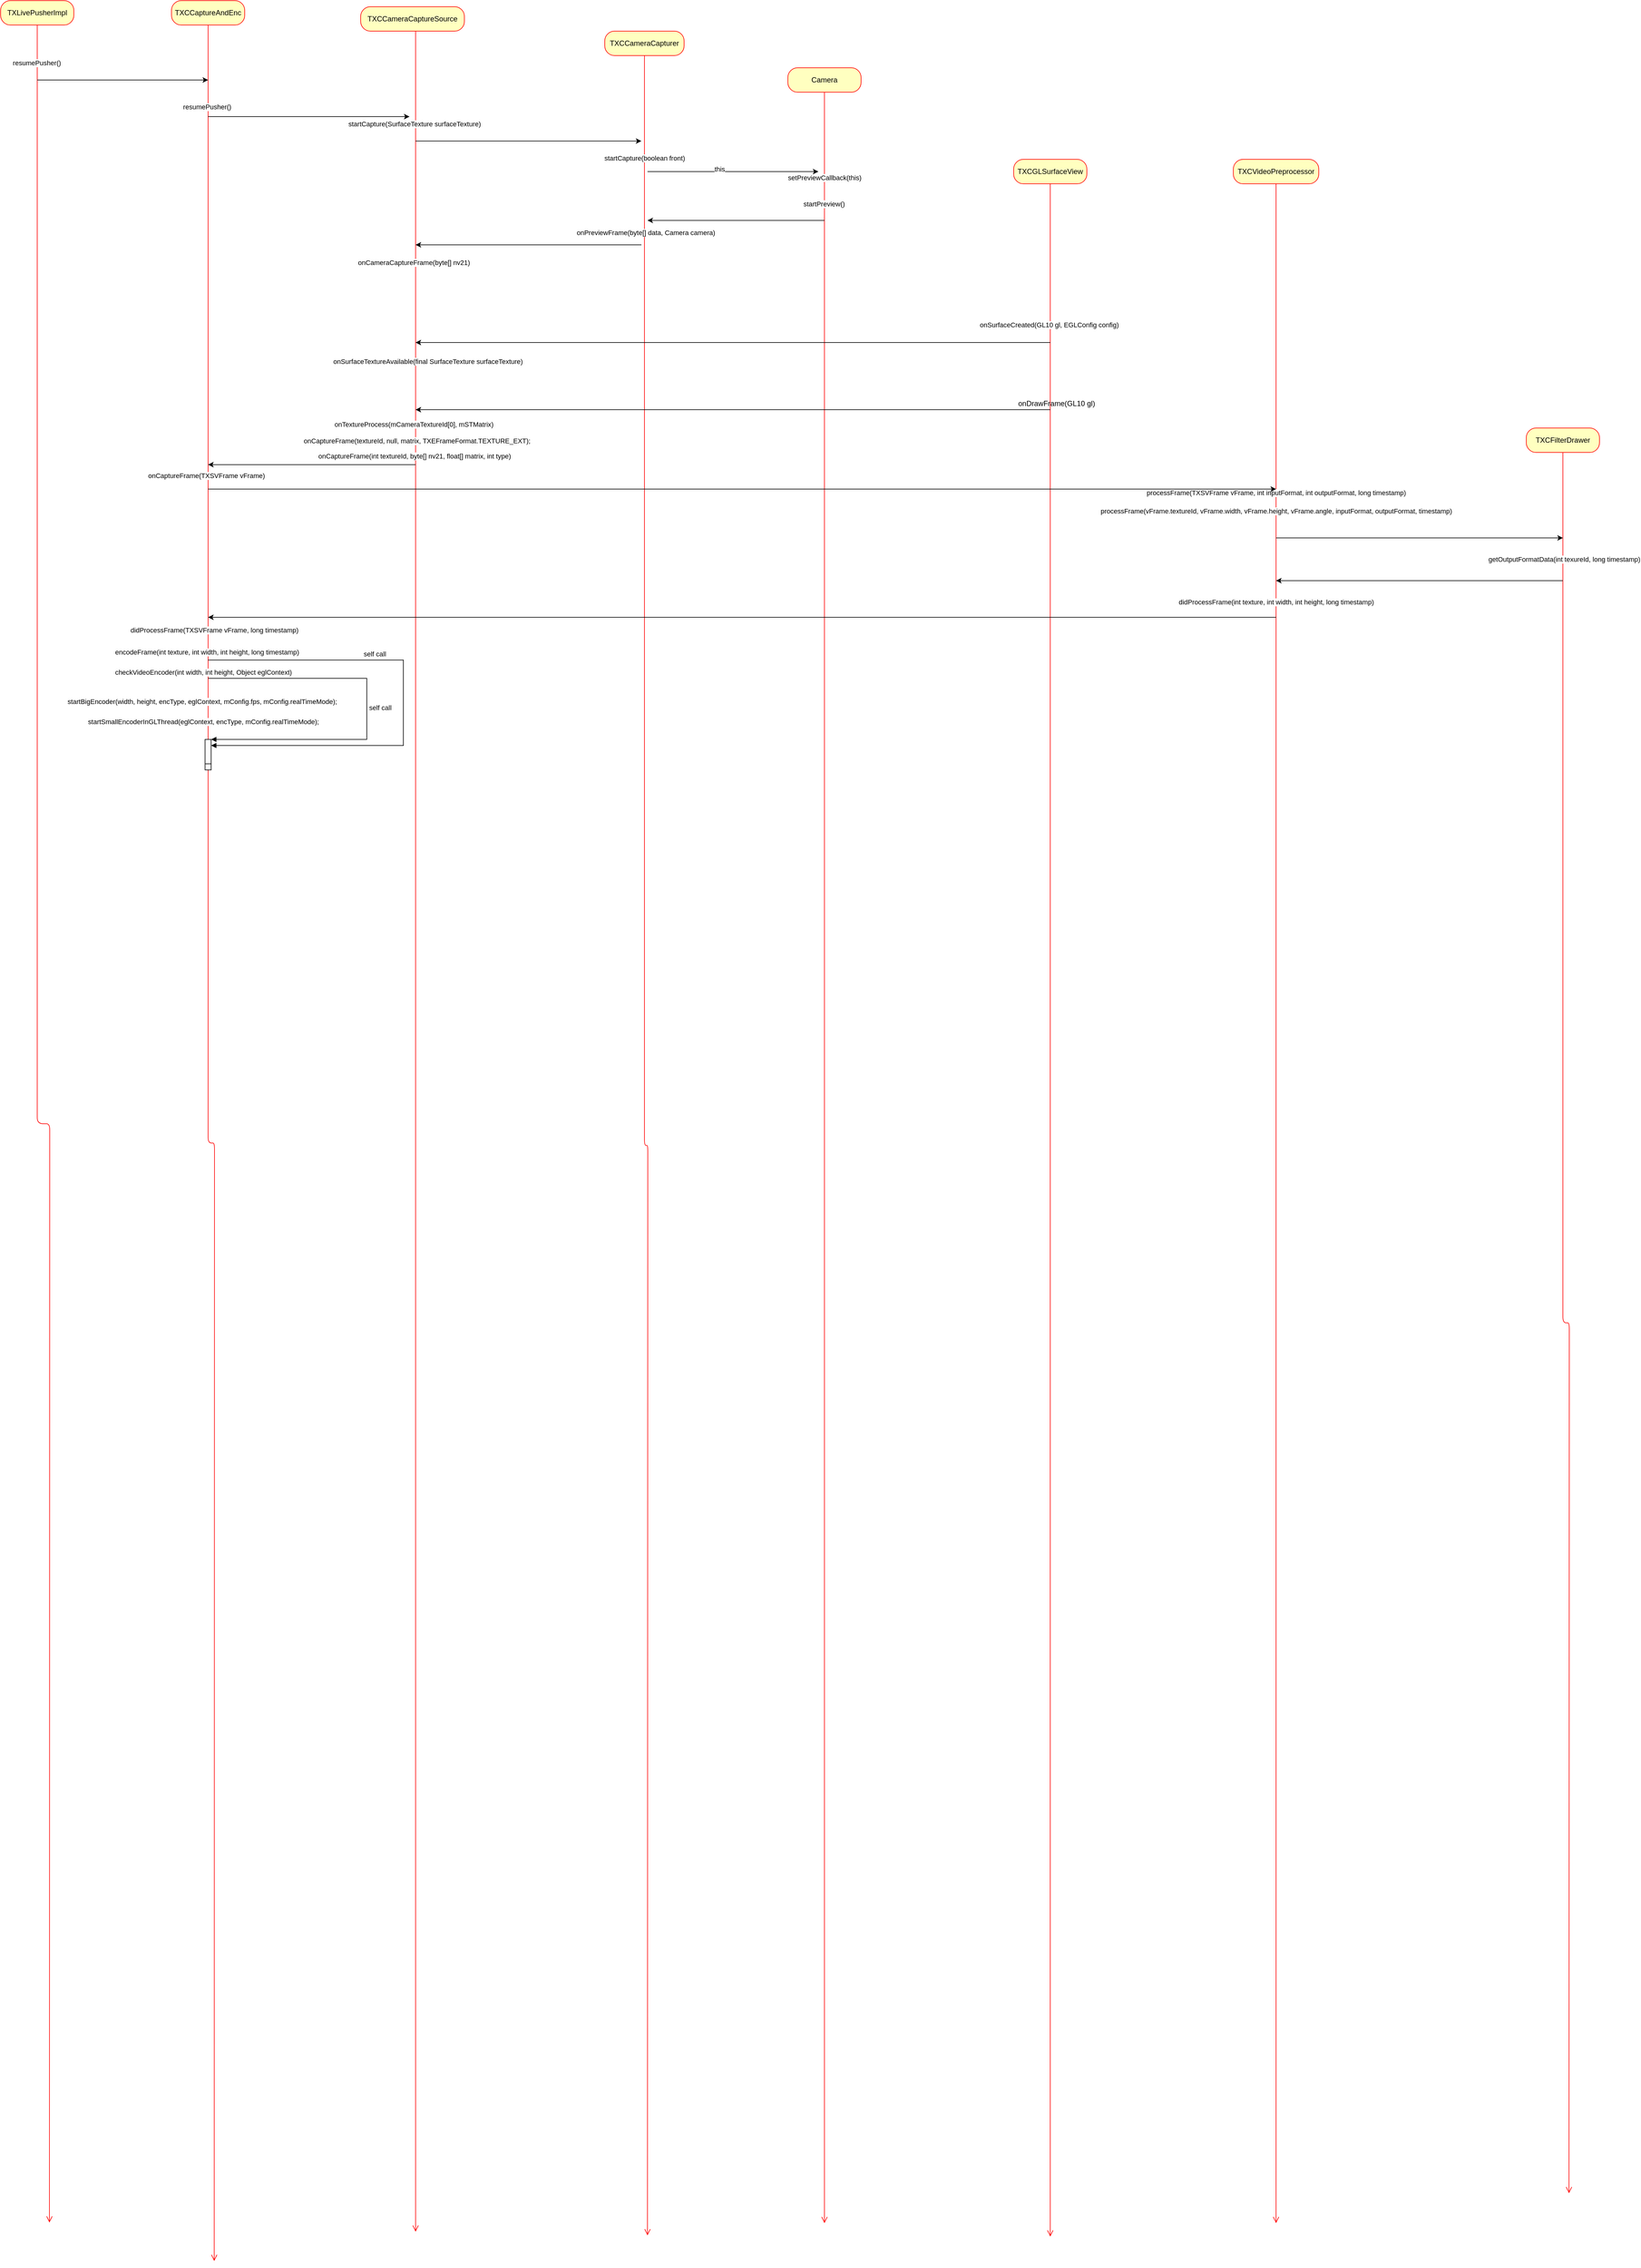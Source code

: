 <mxfile version="14.9.5" type="github">
  <diagram id="Hhq6TgvwZiD23uWVVZfH" name="Page-1">
    <mxGraphModel dx="3720" dy="2300" grid="1" gridSize="10" guides="1" tooltips="1" connect="1" arrows="1" fold="1" page="1" pageScale="1" pageWidth="827" pageHeight="1169" math="0" shadow="0">
      <root>
        <mxCell id="0" />
        <mxCell id="1" parent="0" />
        <mxCell id="WMnNzlg43lZmWvhndhF3-1" value="TXLivePusherImpl" style="rounded=1;whiteSpace=wrap;html=1;arcSize=40;fontColor=#000000;fillColor=#ffffc0;strokeColor=#ff0000;" vertex="1" parent="1">
          <mxGeometry x="-1540" y="-970" width="120" height="40" as="geometry" />
        </mxCell>
        <mxCell id="WMnNzlg43lZmWvhndhF3-2" value="" style="edgeStyle=orthogonalEdgeStyle;html=1;verticalAlign=bottom;endArrow=open;endSize=8;strokeColor=#ff0000;" edge="1" source="WMnNzlg43lZmWvhndhF3-1" parent="1">
          <mxGeometry relative="1" as="geometry">
            <mxPoint x="-1460" y="2669" as="targetPoint" />
          </mxGeometry>
        </mxCell>
        <mxCell id="WMnNzlg43lZmWvhndhF3-4" value="&lt;pre style=&quot;background-color: #2b2b2b ; color: #a9b7c6 ; font-family: &amp;#34;menlo&amp;#34; , monospace ; font-size: 11.3pt&quot;&gt;&lt;br&gt;&lt;/pre&gt;" style="edgeLabel;html=1;align=center;verticalAlign=middle;resizable=0;points=[];" vertex="1" connectable="0" parent="WMnNzlg43lZmWvhndhF3-2">
          <mxGeometry x="-0.964" y="-1" relative="1" as="geometry">
            <mxPoint as="offset" />
          </mxGeometry>
        </mxCell>
        <mxCell id="WMnNzlg43lZmWvhndhF3-12" value="resumePusher()" style="edgeLabel;html=1;align=center;verticalAlign=middle;resizable=0;points=[];" vertex="1" connectable="0" parent="WMnNzlg43lZmWvhndhF3-2">
          <mxGeometry x="-0.966" y="-1" relative="1" as="geometry">
            <mxPoint as="offset" />
          </mxGeometry>
        </mxCell>
        <mxCell id="WMnNzlg43lZmWvhndhF3-5" value="TXCCameraCaptureSource" style="rounded=1;whiteSpace=wrap;html=1;arcSize=40;fontColor=#000000;fillColor=#ffffc0;strokeColor=#ff0000;" vertex="1" parent="1">
          <mxGeometry x="-950" y="-960" width="170" height="40" as="geometry" />
        </mxCell>
        <mxCell id="WMnNzlg43lZmWvhndhF3-6" value="" style="edgeStyle=orthogonalEdgeStyle;html=1;verticalAlign=bottom;endArrow=open;endSize=8;strokeColor=#ff0000;" edge="1" source="WMnNzlg43lZmWvhndhF3-5" parent="1">
          <mxGeometry relative="1" as="geometry">
            <mxPoint x="-860" y="2684" as="targetPoint" />
            <Array as="points">
              <mxPoint x="-860" y="-900" />
              <mxPoint x="-860" y="-900" />
            </Array>
          </mxGeometry>
        </mxCell>
        <mxCell id="WMnNzlg43lZmWvhndhF3-15" value="startCapture(SurfaceTexture surfaceTexture)" style="edgeLabel;html=1;align=center;verticalAlign=middle;resizable=0;points=[];" vertex="1" connectable="0" parent="WMnNzlg43lZmWvhndhF3-6">
          <mxGeometry x="-0.916" y="-2" relative="1" as="geometry">
            <mxPoint as="offset" />
          </mxGeometry>
        </mxCell>
        <mxCell id="WMnNzlg43lZmWvhndhF3-34" value="onCameraCaptureFrame(byte[] nv21)" style="edgeLabel;html=1;align=center;verticalAlign=middle;resizable=0;points=[];" vertex="1" connectable="0" parent="WMnNzlg43lZmWvhndhF3-6">
          <mxGeometry x="-0.79" y="-3" relative="1" as="geometry">
            <mxPoint as="offset" />
          </mxGeometry>
        </mxCell>
        <mxCell id="WMnNzlg43lZmWvhndhF3-44" value="onSurfaceTextureAvailable(final SurfaceTexture surfaceTexture)" style="edgeLabel;html=1;align=center;verticalAlign=middle;resizable=0;points=[];" vertex="1" connectable="0" parent="WMnNzlg43lZmWvhndhF3-6">
          <mxGeometry x="-0.668" y="2" relative="1" as="geometry">
            <mxPoint x="18" y="-58" as="offset" />
          </mxGeometry>
        </mxCell>
        <mxCell id="WMnNzlg43lZmWvhndhF3-47" value="onTextureProcess(mCameraTextureId[0], mSTMatrix)" style="edgeLabel;html=1;align=center;verticalAlign=middle;resizable=0;points=[];" vertex="1" connectable="0" parent="WMnNzlg43lZmWvhndhF3-6">
          <mxGeometry x="-0.643" y="-3" relative="1" as="geometry">
            <mxPoint as="offset" />
          </mxGeometry>
        </mxCell>
        <mxCell id="WMnNzlg43lZmWvhndhF3-49" value="onCaptureFrame(textureId, null, matrix, TXEFrameFormat.TEXTURE_EXT);" style="edgeLabel;html=1;align=center;verticalAlign=middle;resizable=0;points=[];" vertex="1" connectable="0" parent="WMnNzlg43lZmWvhndhF3-6">
          <mxGeometry x="-0.615" y="2" relative="1" as="geometry">
            <mxPoint y="-23" as="offset" />
          </mxGeometry>
        </mxCell>
        <mxCell id="WMnNzlg43lZmWvhndhF3-54" value="onCaptureFrame(int textureId, byte[] nv21, float[] matrix, int type)" style="edgeLabel;html=1;align=center;verticalAlign=middle;resizable=0;points=[];" vertex="1" connectable="0" parent="WMnNzlg43lZmWvhndhF3-6">
          <mxGeometry x="-0.614" y="-2" relative="1" as="geometry">
            <mxPoint as="offset" />
          </mxGeometry>
        </mxCell>
        <mxCell id="WMnNzlg43lZmWvhndhF3-7" value="TXCCaptureAndEnc" style="rounded=1;whiteSpace=wrap;html=1;arcSize=40;fontColor=#000000;fillColor=#ffffc0;strokeColor=#ff0000;" vertex="1" parent="1">
          <mxGeometry x="-1260" y="-970" width="120" height="40" as="geometry" />
        </mxCell>
        <mxCell id="WMnNzlg43lZmWvhndhF3-8" value="" style="edgeStyle=orthogonalEdgeStyle;html=1;verticalAlign=bottom;endArrow=open;endSize=8;strokeColor=#ff0000;" edge="1" source="WMnNzlg43lZmWvhndhF3-7" parent="1">
          <mxGeometry relative="1" as="geometry">
            <mxPoint x="-1190" y="2732" as="targetPoint" />
          </mxGeometry>
        </mxCell>
        <mxCell id="WMnNzlg43lZmWvhndhF3-13" value="resumePusher()" style="edgeLabel;html=1;align=center;verticalAlign=middle;resizable=0;points=[];" vertex="1" connectable="0" parent="WMnNzlg43lZmWvhndhF3-8">
          <mxGeometry x="-0.927" y="-2" relative="1" as="geometry">
            <mxPoint as="offset" />
          </mxGeometry>
        </mxCell>
        <mxCell id="WMnNzlg43lZmWvhndhF3-51" value="onCaptureFrame(TXSVFrame vFrame)" style="edgeLabel;html=1;align=center;verticalAlign=middle;resizable=0;points=[];" vertex="1" connectable="0" parent="WMnNzlg43lZmWvhndhF3-8">
          <mxGeometry x="-0.598" y="-3" relative="1" as="geometry">
            <mxPoint as="offset" />
          </mxGeometry>
        </mxCell>
        <mxCell id="WMnNzlg43lZmWvhndhF3-62" value="didProcessFrame(TXSVFrame vFrame, long timestamp)" style="edgeLabel;html=1;align=center;verticalAlign=middle;resizable=0;points=[];" vertex="1" connectable="0" parent="WMnNzlg43lZmWvhndhF3-8">
          <mxGeometry x="-0.442" y="-2" relative="1" as="geometry">
            <mxPoint x="12" y="-34" as="offset" />
          </mxGeometry>
        </mxCell>
        <mxCell id="WMnNzlg43lZmWvhndhF3-64" value="encodeFrame(int texture, int width, int height, long timestamp)" style="edgeLabel;html=1;align=center;verticalAlign=middle;resizable=0;points=[];" vertex="1" connectable="0" parent="WMnNzlg43lZmWvhndhF3-8">
          <mxGeometry x="-0.441" y="-2" relative="1" as="geometry">
            <mxPoint as="offset" />
          </mxGeometry>
        </mxCell>
        <mxCell id="WMnNzlg43lZmWvhndhF3-65" value="checkVideoEncoder(int width, int height, Object eglContext)" style="edgeLabel;html=1;align=center;verticalAlign=middle;resizable=0;points=[];" vertex="1" connectable="0" parent="WMnNzlg43lZmWvhndhF3-8">
          <mxGeometry x="-0.414" y="1" relative="1" as="geometry">
            <mxPoint x="-9" y="-16" as="offset" />
          </mxGeometry>
        </mxCell>
        <mxCell id="WMnNzlg43lZmWvhndhF3-66" value="startBigEncoder(width, height, encType, eglContext, mConfig.fps, mConfig.realTimeMode);" style="edgeLabel;html=1;align=center;verticalAlign=middle;resizable=0;points=[];" vertex="1" connectable="0" parent="WMnNzlg43lZmWvhndhF3-8">
          <mxGeometry x="-0.388" y="-1" relative="1" as="geometry">
            <mxPoint x="-9" y="-16" as="offset" />
          </mxGeometry>
        </mxCell>
        <mxCell id="WMnNzlg43lZmWvhndhF3-67" value="startSmallEncoderInGLThread(eglContext, encType, mConfig.realTimeMode);" style="edgeLabel;html=1;align=center;verticalAlign=middle;resizable=0;points=[];" vertex="1" connectable="0" parent="WMnNzlg43lZmWvhndhF3-8">
          <mxGeometry x="-0.37" y="1" relative="1" as="geometry">
            <mxPoint x="-9" y="-16" as="offset" />
          </mxGeometry>
        </mxCell>
        <mxCell id="WMnNzlg43lZmWvhndhF3-14" value="" style="endArrow=classic;html=1;" edge="1" parent="1">
          <mxGeometry width="50" height="50" relative="1" as="geometry">
            <mxPoint x="-1480" y="-840" as="sourcePoint" />
            <mxPoint x="-1200" y="-840" as="targetPoint" />
          </mxGeometry>
        </mxCell>
        <mxCell id="WMnNzlg43lZmWvhndhF3-16" value="" style="endArrow=classic;html=1;" edge="1" parent="1">
          <mxGeometry width="50" height="50" relative="1" as="geometry">
            <mxPoint x="-1200" y="-780" as="sourcePoint" />
            <mxPoint x="-870" y="-780" as="targetPoint" />
          </mxGeometry>
        </mxCell>
        <mxCell id="WMnNzlg43lZmWvhndhF3-17" value="TXCCameraCapturer" style="rounded=1;whiteSpace=wrap;html=1;arcSize=40;fontColor=#000000;fillColor=#ffffc0;strokeColor=#ff0000;" vertex="1" parent="1">
          <mxGeometry x="-550" y="-920" width="130" height="40" as="geometry" />
        </mxCell>
        <mxCell id="WMnNzlg43lZmWvhndhF3-18" value="" style="edgeStyle=orthogonalEdgeStyle;html=1;verticalAlign=bottom;endArrow=open;endSize=8;strokeColor=#ff0000;" edge="1" source="WMnNzlg43lZmWvhndhF3-17" parent="1">
          <mxGeometry relative="1" as="geometry">
            <mxPoint x="-480" y="2690" as="targetPoint" />
          </mxGeometry>
        </mxCell>
        <mxCell id="WMnNzlg43lZmWvhndhF3-20" value="startCapture(boolean front)" style="edgeLabel;html=1;align=center;verticalAlign=middle;resizable=0;points=[];" vertex="1" connectable="0" parent="WMnNzlg43lZmWvhndhF3-18">
          <mxGeometry x="-0.906" relative="1" as="geometry">
            <mxPoint as="offset" />
          </mxGeometry>
        </mxCell>
        <mxCell id="WMnNzlg43lZmWvhndhF3-22" value="&lt;pre style=&quot;background-color: #2b2b2b ; color: #a9b7c6 ; font-family: &amp;#34;menlo&amp;#34; , monospace ; font-size: 11.3pt&quot;&gt;&lt;br&gt;&lt;/pre&gt;" style="edgeLabel;html=1;align=center;verticalAlign=middle;resizable=0;points=[];" vertex="1" connectable="0" parent="WMnNzlg43lZmWvhndhF3-18">
          <mxGeometry x="-0.851" y="-1" relative="1" as="geometry">
            <mxPoint as="offset" />
          </mxGeometry>
        </mxCell>
        <mxCell id="WMnNzlg43lZmWvhndhF3-31" value="&lt;pre style=&quot;background-color: rgb(43 , 43 , 43)&quot;&gt;&lt;font color=&quot;#a9b7c6&quot; face=&quot;Menlo, monospace&quot;&gt;&lt;span style=&quot;font-size: 11.3pt&quot;&gt;&lt;br&gt;&lt;/span&gt;&lt;/font&gt;&lt;/pre&gt;" style="edgeLabel;html=1;align=center;verticalAlign=middle;resizable=0;points=[];" vertex="1" connectable="0" parent="WMnNzlg43lZmWvhndhF3-18">
          <mxGeometry x="-0.841" relative="1" as="geometry">
            <mxPoint as="offset" />
          </mxGeometry>
        </mxCell>
        <mxCell id="WMnNzlg43lZmWvhndhF3-32" value="onPreviewFrame(byte[] data, Camera camera)" style="edgeLabel;html=1;align=center;verticalAlign=middle;resizable=0;points=[];" vertex="1" connectable="0" parent="WMnNzlg43lZmWvhndhF3-18">
          <mxGeometry x="-0.838" y="2" relative="1" as="geometry">
            <mxPoint as="offset" />
          </mxGeometry>
        </mxCell>
        <mxCell id="WMnNzlg43lZmWvhndhF3-19" value="" style="endArrow=classic;html=1;" edge="1" parent="1">
          <mxGeometry width="50" height="50" relative="1" as="geometry">
            <mxPoint x="-860" y="-740" as="sourcePoint" />
            <mxPoint x="-490" y="-740" as="targetPoint" />
          </mxGeometry>
        </mxCell>
        <mxCell id="WMnNzlg43lZmWvhndhF3-25" value="Camera" style="rounded=1;whiteSpace=wrap;html=1;arcSize=40;fontColor=#000000;fillColor=#ffffc0;strokeColor=#ff0000;" vertex="1" parent="1">
          <mxGeometry x="-250" y="-860" width="120" height="40" as="geometry" />
        </mxCell>
        <mxCell id="WMnNzlg43lZmWvhndhF3-26" value="" style="edgeStyle=orthogonalEdgeStyle;html=1;verticalAlign=bottom;endArrow=open;endSize=8;strokeColor=#ff0000;" edge="1" source="WMnNzlg43lZmWvhndhF3-25" parent="1">
          <mxGeometry relative="1" as="geometry">
            <mxPoint x="-190" y="2670" as="targetPoint" />
            <Array as="points">
              <mxPoint x="-190" y="2640" />
              <mxPoint x="-190" y="2640" />
            </Array>
          </mxGeometry>
        </mxCell>
        <mxCell id="WMnNzlg43lZmWvhndhF3-28" value="setPreviewCallback(this)" style="edgeLabel;html=1;align=center;verticalAlign=middle;resizable=0;points=[];" vertex="1" connectable="0" parent="WMnNzlg43lZmWvhndhF3-26">
          <mxGeometry x="-0.929" y="-2" relative="1" as="geometry">
            <mxPoint x="2" y="16" as="offset" />
          </mxGeometry>
        </mxCell>
        <mxCell id="WMnNzlg43lZmWvhndhF3-30" value="startPreview()" style="edgeLabel;html=1;align=center;verticalAlign=middle;resizable=0;points=[];" vertex="1" connectable="0" parent="WMnNzlg43lZmWvhndhF3-26">
          <mxGeometry x="-0.895" y="-1" relative="1" as="geometry">
            <mxPoint as="offset" />
          </mxGeometry>
        </mxCell>
        <mxCell id="WMnNzlg43lZmWvhndhF3-27" value="" style="endArrow=classic;html=1;" edge="1" parent="1">
          <mxGeometry width="50" height="50" relative="1" as="geometry">
            <mxPoint x="-480" y="-690" as="sourcePoint" />
            <mxPoint x="-200" y="-690" as="targetPoint" />
          </mxGeometry>
        </mxCell>
        <mxCell id="WMnNzlg43lZmWvhndhF3-29" value="this" style="edgeLabel;html=1;align=center;verticalAlign=middle;resizable=0;points=[];" vertex="1" connectable="0" parent="WMnNzlg43lZmWvhndhF3-27">
          <mxGeometry x="-0.157" y="4" relative="1" as="geometry">
            <mxPoint as="offset" />
          </mxGeometry>
        </mxCell>
        <mxCell id="WMnNzlg43lZmWvhndhF3-33" value="" style="endArrow=classic;html=1;" edge="1" parent="1">
          <mxGeometry width="50" height="50" relative="1" as="geometry">
            <mxPoint x="-190" y="-610" as="sourcePoint" />
            <mxPoint x="-480" y="-610" as="targetPoint" />
          </mxGeometry>
        </mxCell>
        <mxCell id="WMnNzlg43lZmWvhndhF3-35" value="" style="endArrow=classic;html=1;" edge="1" parent="1">
          <mxGeometry width="50" height="50" relative="1" as="geometry">
            <mxPoint x="-490" y="-570" as="sourcePoint" />
            <mxPoint x="-860" y="-570" as="targetPoint" />
          </mxGeometry>
        </mxCell>
        <mxCell id="WMnNzlg43lZmWvhndhF3-36" value="TXCVideoPreprocessor" style="rounded=1;whiteSpace=wrap;html=1;arcSize=40;fontColor=#000000;fillColor=#ffffc0;strokeColor=#ff0000;" vertex="1" parent="1">
          <mxGeometry x="480" y="-710" width="140" height="40" as="geometry" />
        </mxCell>
        <mxCell id="WMnNzlg43lZmWvhndhF3-37" value="" style="edgeStyle=orthogonalEdgeStyle;html=1;verticalAlign=bottom;endArrow=open;endSize=8;strokeColor=#ff0000;" edge="1" source="WMnNzlg43lZmWvhndhF3-36" parent="1">
          <mxGeometry relative="1" as="geometry">
            <mxPoint x="550" y="2670" as="targetPoint" />
          </mxGeometry>
        </mxCell>
        <mxCell id="WMnNzlg43lZmWvhndhF3-53" value="processFrame(TXSVFrame vFrame, int inputFormat, int outputFormat, long timestamp)" style="edgeLabel;html=1;align=center;verticalAlign=middle;resizable=0;points=[];" vertex="1" connectable="0" parent="WMnNzlg43lZmWvhndhF3-37">
          <mxGeometry x="-0.697" relative="1" as="geometry">
            <mxPoint as="offset" />
          </mxGeometry>
        </mxCell>
        <mxCell id="WMnNzlg43lZmWvhndhF3-55" value="processFrame(vFrame.textureId, vFrame.width, vFrame.height, vFrame.angle, inputFormat, outputFormat, timestamp)" style="edgeLabel;html=1;align=center;verticalAlign=middle;resizable=0;points=[];" vertex="1" connectable="0" parent="WMnNzlg43lZmWvhndhF3-37">
          <mxGeometry x="-0.679" relative="1" as="geometry">
            <mxPoint as="offset" />
          </mxGeometry>
        </mxCell>
        <mxCell id="WMnNzlg43lZmWvhndhF3-60" value="didProcessFrame(int texture, int width, int height, long timestamp)" style="edgeLabel;html=1;align=center;verticalAlign=middle;resizable=0;points=[];" vertex="1" connectable="0" parent="WMnNzlg43lZmWvhndhF3-37">
          <mxGeometry x="-0.59" relative="1" as="geometry">
            <mxPoint as="offset" />
          </mxGeometry>
        </mxCell>
        <mxCell id="WMnNzlg43lZmWvhndhF3-38" value="TXCGLSurfaceView" style="rounded=1;whiteSpace=wrap;html=1;arcSize=40;fontColor=#000000;fillColor=#ffffc0;strokeColor=#ff0000;" vertex="1" parent="1">
          <mxGeometry x="120" y="-710" width="120" height="40" as="geometry" />
        </mxCell>
        <mxCell id="WMnNzlg43lZmWvhndhF3-39" value="" style="edgeStyle=orthogonalEdgeStyle;html=1;verticalAlign=bottom;endArrow=open;endSize=8;strokeColor=#ff0000;" edge="1" source="WMnNzlg43lZmWvhndhF3-38" parent="1">
          <mxGeometry relative="1" as="geometry">
            <mxPoint x="180" y="2692" as="targetPoint" />
          </mxGeometry>
        </mxCell>
        <mxCell id="WMnNzlg43lZmWvhndhF3-41" value="&lt;pre style=&quot;background-color: #2b2b2b ; color: #a9b7c6 ; font-family: &amp;#34;menlo&amp;#34; , monospace ; font-size: 11.3pt&quot;&gt;&lt;br&gt;&lt;/pre&gt;" style="edgeLabel;html=1;align=center;verticalAlign=middle;resizable=0;points=[];" vertex="1" connectable="0" parent="WMnNzlg43lZmWvhndhF3-39">
          <mxGeometry x="-0.885" y="4" relative="1" as="geometry">
            <mxPoint as="offset" />
          </mxGeometry>
        </mxCell>
        <mxCell id="WMnNzlg43lZmWvhndhF3-42" value="&lt;pre style=&quot;background-color: #2b2b2b ; color: #a9b7c6 ; font-family: &amp;#34;menlo&amp;#34; , monospace ; font-size: 11.3pt&quot;&gt;&lt;br&gt;&lt;/pre&gt;" style="edgeLabel;html=1;align=center;verticalAlign=middle;resizable=0;points=[];" vertex="1" connectable="0" parent="WMnNzlg43lZmWvhndhF3-39">
          <mxGeometry x="-0.878" y="-1" relative="1" as="geometry">
            <mxPoint as="offset" />
          </mxGeometry>
        </mxCell>
        <mxCell id="WMnNzlg43lZmWvhndhF3-43" value="onSurfaceCreated(GL10 gl, EGLConfig config)" style="edgeLabel;html=1;align=center;verticalAlign=middle;resizable=0;points=[];" vertex="1" connectable="0" parent="WMnNzlg43lZmWvhndhF3-39">
          <mxGeometry x="-0.863" y="-2" relative="1" as="geometry">
            <mxPoint as="offset" />
          </mxGeometry>
        </mxCell>
        <mxCell id="WMnNzlg43lZmWvhndhF3-45" value="" style="endArrow=classic;html=1;" edge="1" parent="1">
          <mxGeometry width="50" height="50" relative="1" as="geometry">
            <mxPoint x="180" y="-410" as="sourcePoint" />
            <mxPoint x="-860" y="-410" as="targetPoint" />
          </mxGeometry>
        </mxCell>
        <mxCell id="WMnNzlg43lZmWvhndhF3-46" value="onDrawFrame(GL10 gl)" style="text;html=1;align=center;verticalAlign=middle;resizable=0;points=[];autosize=1;strokeColor=none;" vertex="1" parent="1">
          <mxGeometry x="120" y="-320" width="140" height="20" as="geometry" />
        </mxCell>
        <mxCell id="WMnNzlg43lZmWvhndhF3-48" value="" style="endArrow=classic;html=1;" edge="1" parent="1">
          <mxGeometry width="50" height="50" relative="1" as="geometry">
            <mxPoint x="180" y="-300" as="sourcePoint" />
            <mxPoint x="-860" y="-300" as="targetPoint" />
          </mxGeometry>
        </mxCell>
        <mxCell id="WMnNzlg43lZmWvhndhF3-50" value="" style="endArrow=classic;html=1;" edge="1" parent="1">
          <mxGeometry width="50" height="50" relative="1" as="geometry">
            <mxPoint x="-860" y="-210" as="sourcePoint" />
            <mxPoint x="-1200" y="-210" as="targetPoint" />
          </mxGeometry>
        </mxCell>
        <mxCell id="WMnNzlg43lZmWvhndhF3-52" value="" style="endArrow=classic;html=1;" edge="1" parent="1">
          <mxGeometry width="50" height="50" relative="1" as="geometry">
            <mxPoint x="-1200" y="-170" as="sourcePoint" />
            <mxPoint x="550" y="-170" as="targetPoint" />
          </mxGeometry>
        </mxCell>
        <mxCell id="WMnNzlg43lZmWvhndhF3-56" value="TXCFilterDrawer" style="rounded=1;whiteSpace=wrap;html=1;arcSize=40;fontColor=#000000;fillColor=#ffffc0;strokeColor=#ff0000;" vertex="1" parent="1">
          <mxGeometry x="960" y="-270" width="120" height="40" as="geometry" />
        </mxCell>
        <mxCell id="WMnNzlg43lZmWvhndhF3-57" value="" style="edgeStyle=orthogonalEdgeStyle;html=1;verticalAlign=bottom;endArrow=open;endSize=8;strokeColor=#ff0000;" edge="1" source="WMnNzlg43lZmWvhndhF3-56" parent="1">
          <mxGeometry relative="1" as="geometry">
            <mxPoint x="1030" y="2621" as="targetPoint" />
          </mxGeometry>
        </mxCell>
        <mxCell id="WMnNzlg43lZmWvhndhF3-58" value="getOutputFormatData(int texureId, long timestamp)" style="edgeLabel;html=1;align=center;verticalAlign=middle;resizable=0;points=[];" vertex="1" connectable="0" parent="WMnNzlg43lZmWvhndhF3-57">
          <mxGeometry x="-0.878" y="2" relative="1" as="geometry">
            <mxPoint as="offset" />
          </mxGeometry>
        </mxCell>
        <mxCell id="WMnNzlg43lZmWvhndhF3-59" value="" style="endArrow=classic;html=1;" edge="1" parent="1">
          <mxGeometry width="50" height="50" relative="1" as="geometry">
            <mxPoint x="550" y="-90" as="sourcePoint" />
            <mxPoint x="1020" y="-90" as="targetPoint" />
          </mxGeometry>
        </mxCell>
        <mxCell id="WMnNzlg43lZmWvhndhF3-61" value="" style="endArrow=classic;html=1;" edge="1" parent="1">
          <mxGeometry width="50" height="50" relative="1" as="geometry">
            <mxPoint x="1020" y="-20" as="sourcePoint" />
            <mxPoint x="550" y="-20" as="targetPoint" />
          </mxGeometry>
        </mxCell>
        <mxCell id="WMnNzlg43lZmWvhndhF3-63" value="" style="endArrow=classic;html=1;" edge="1" parent="1">
          <mxGeometry width="50" height="50" relative="1" as="geometry">
            <mxPoint x="550" y="40" as="sourcePoint" />
            <mxPoint x="-1200" y="40" as="targetPoint" />
          </mxGeometry>
        </mxCell>
        <mxCell id="WMnNzlg43lZmWvhndhF3-71" value="" style="html=1;points=[];perimeter=orthogonalPerimeter;" vertex="1" parent="1">
          <mxGeometry x="-1205" y="250" width="10" height="40" as="geometry" />
        </mxCell>
        <mxCell id="WMnNzlg43lZmWvhndhF3-72" value="self call" style="edgeStyle=orthogonalEdgeStyle;html=1;align=left;spacingLeft=2;endArrow=block;rounded=0;entryX=1;entryY=0;" edge="1" target="WMnNzlg43lZmWvhndhF3-71" parent="1">
          <mxGeometry x="-0.353" y="10" relative="1" as="geometry">
            <mxPoint x="-1200" y="110" as="sourcePoint" />
            <Array as="points">
              <mxPoint x="-880" y="110" />
              <mxPoint x="-880" y="250" />
            </Array>
            <mxPoint as="offset" />
          </mxGeometry>
        </mxCell>
        <mxCell id="WMnNzlg43lZmWvhndhF3-81" value="" style="html=1;points=[];perimeter=orthogonalPerimeter;" vertex="1" parent="1">
          <mxGeometry x="-1205" y="240" width="10" height="40" as="geometry" />
        </mxCell>
        <mxCell id="WMnNzlg43lZmWvhndhF3-82" value="self call" style="edgeStyle=orthogonalEdgeStyle;html=1;align=left;spacingLeft=2;endArrow=block;rounded=0;entryX=1;entryY=0;" edge="1" target="WMnNzlg43lZmWvhndhF3-81" parent="1">
          <mxGeometry relative="1" as="geometry">
            <mxPoint x="-1200" y="140" as="sourcePoint" />
            <Array as="points">
              <mxPoint x="-940" y="140" />
              <mxPoint x="-940" y="240" />
            </Array>
          </mxGeometry>
        </mxCell>
      </root>
    </mxGraphModel>
  </diagram>
</mxfile>
